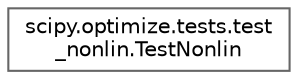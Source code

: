 digraph "Graphical Class Hierarchy"
{
 // LATEX_PDF_SIZE
  bgcolor="transparent";
  edge [fontname=Helvetica,fontsize=10,labelfontname=Helvetica,labelfontsize=10];
  node [fontname=Helvetica,fontsize=10,shape=box,height=0.2,width=0.4];
  rankdir="LR";
  Node0 [id="Node000000",label="scipy.optimize.tests.test\l_nonlin.TestNonlin",height=0.2,width=0.4,color="grey40", fillcolor="white", style="filled",URL="$d5/d9b/classscipy_1_1optimize_1_1tests_1_1test__nonlin_1_1TestNonlin.html",tooltip=" "];
}
